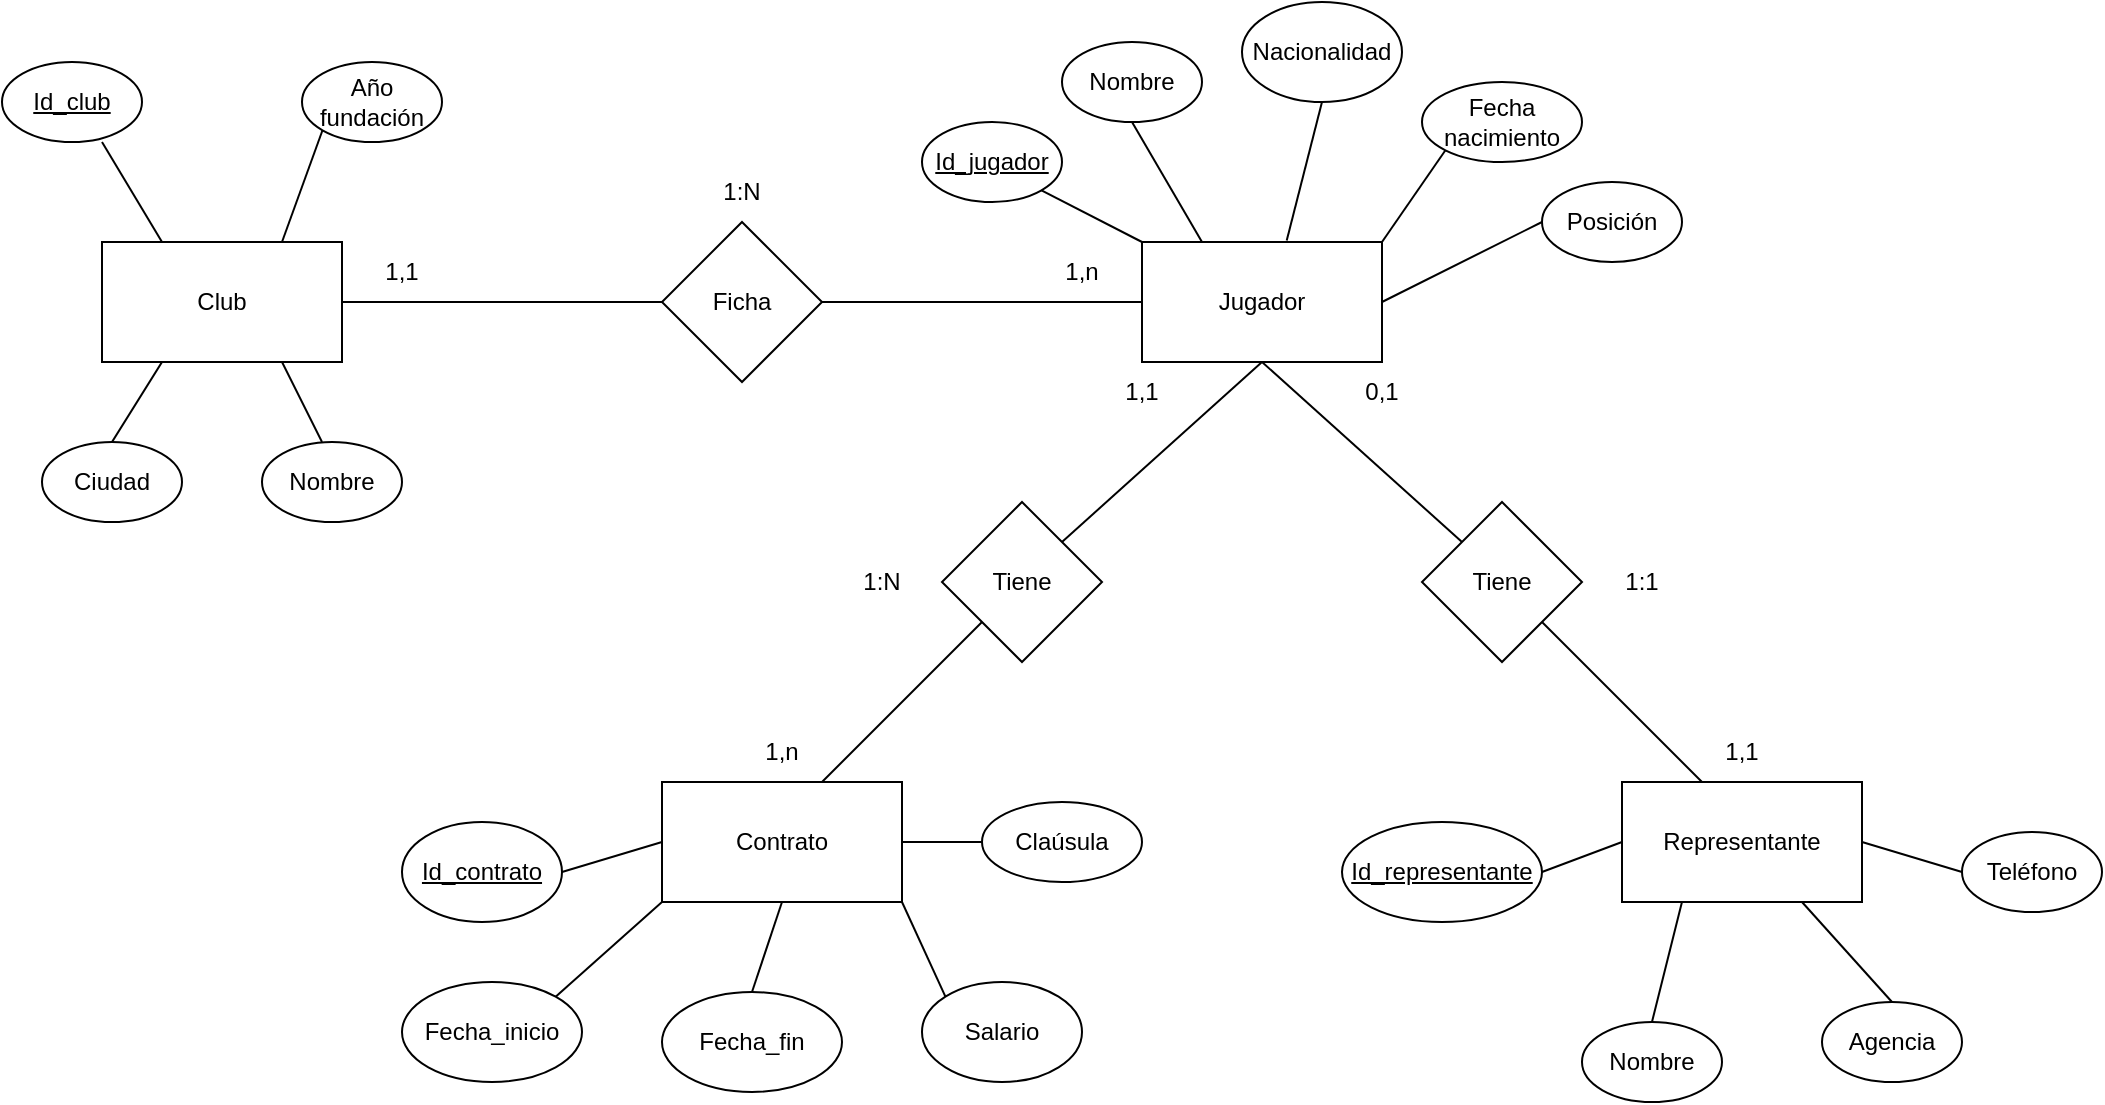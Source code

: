 <mxfile version="26.2.14">
  <diagram name="Page-1" id="Kd1f8BiyaGHDH_bkCPOl">
    <mxGraphModel dx="1042" dy="1708" grid="1" gridSize="10" guides="1" tooltips="1" connect="1" arrows="1" fold="1" page="1" pageScale="1" pageWidth="850" pageHeight="1100" math="0" shadow="0">
      <root>
        <mxCell id="0" />
        <mxCell id="1" parent="0" />
        <mxCell id="xIH52yLggPmZqak9ez1h-1" value="Club" style="rounded=0;whiteSpace=wrap;html=1;" parent="1" vertex="1">
          <mxGeometry x="80" y="50" width="120" height="60" as="geometry" />
        </mxCell>
        <mxCell id="xIH52yLggPmZqak9ez1h-2" value="Jugador" style="rounded=0;whiteSpace=wrap;html=1;" parent="1" vertex="1">
          <mxGeometry x="600" y="50" width="120" height="60" as="geometry" />
        </mxCell>
        <mxCell id="xIH52yLggPmZqak9ez1h-3" value="Contrato" style="rounded=0;whiteSpace=wrap;html=1;" parent="1" vertex="1">
          <mxGeometry x="360" y="320" width="120" height="60" as="geometry" />
        </mxCell>
        <mxCell id="xIH52yLggPmZqak9ez1h-4" value="Representante" style="rounded=0;whiteSpace=wrap;html=1;" parent="1" vertex="1">
          <mxGeometry x="840" y="320" width="120" height="60" as="geometry" />
        </mxCell>
        <mxCell id="xIH52yLggPmZqak9ez1h-5" value="" style="endArrow=none;html=1;rounded=0;exitX=1;exitY=0.5;exitDx=0;exitDy=0;" parent="1" source="xIH52yLggPmZqak9ez1h-1" edge="1">
          <mxGeometry width="50" height="50" relative="1" as="geometry">
            <mxPoint x="400" y="340" as="sourcePoint" />
            <mxPoint x="360" y="80" as="targetPoint" />
          </mxGeometry>
        </mxCell>
        <mxCell id="xIH52yLggPmZqak9ez1h-6" value="Ficha" style="rhombus;whiteSpace=wrap;html=1;" parent="1" vertex="1">
          <mxGeometry x="360" y="40" width="80" height="80" as="geometry" />
        </mxCell>
        <mxCell id="xIH52yLggPmZqak9ez1h-7" value="" style="endArrow=none;html=1;rounded=0;exitX=1;exitY=0.5;exitDx=0;exitDy=0;" parent="1" source="xIH52yLggPmZqak9ez1h-6" edge="1">
          <mxGeometry width="50" height="50" relative="1" as="geometry">
            <mxPoint x="400" y="340" as="sourcePoint" />
            <mxPoint x="600" y="80" as="targetPoint" />
          </mxGeometry>
        </mxCell>
        <mxCell id="xIH52yLggPmZqak9ez1h-8" value="" style="endArrow=none;html=1;rounded=0;entryX=0.5;entryY=1;entryDx=0;entryDy=0;" parent="1" target="xIH52yLggPmZqak9ez1h-2" edge="1">
          <mxGeometry width="50" height="50" relative="1" as="geometry">
            <mxPoint x="560" y="200" as="sourcePoint" />
            <mxPoint x="450" y="290" as="targetPoint" />
          </mxGeometry>
        </mxCell>
        <mxCell id="xIH52yLggPmZqak9ez1h-9" value="" style="endArrow=none;html=1;rounded=0;entryX=0.5;entryY=1;entryDx=0;entryDy=0;" parent="1" target="xIH52yLggPmZqak9ez1h-2" edge="1">
          <mxGeometry width="50" height="50" relative="1" as="geometry">
            <mxPoint x="760" y="200" as="sourcePoint" />
            <mxPoint x="450" y="290" as="targetPoint" />
          </mxGeometry>
        </mxCell>
        <mxCell id="xIH52yLggPmZqak9ez1h-10" value="Tiene" style="rhombus;whiteSpace=wrap;html=1;" parent="1" vertex="1">
          <mxGeometry x="500" y="180" width="80" height="80" as="geometry" />
        </mxCell>
        <mxCell id="xIH52yLggPmZqak9ez1h-11" value="Tiene" style="rhombus;whiteSpace=wrap;html=1;" parent="1" vertex="1">
          <mxGeometry x="740" y="180" width="80" height="80" as="geometry" />
        </mxCell>
        <mxCell id="xIH52yLggPmZqak9ez1h-12" value="" style="endArrow=none;html=1;rounded=0;entryX=0;entryY=1;entryDx=0;entryDy=0;" parent="1" target="xIH52yLggPmZqak9ez1h-10" edge="1">
          <mxGeometry width="50" height="50" relative="1" as="geometry">
            <mxPoint x="440" y="320" as="sourcePoint" />
            <mxPoint x="550" y="310" as="targetPoint" />
          </mxGeometry>
        </mxCell>
        <mxCell id="xIH52yLggPmZqak9ez1h-13" value="" style="endArrow=none;html=1;rounded=0;entryX=1;entryY=1;entryDx=0;entryDy=0;" parent="1" target="xIH52yLggPmZqak9ez1h-11" edge="1">
          <mxGeometry width="50" height="50" relative="1" as="geometry">
            <mxPoint x="880" y="320" as="sourcePoint" />
            <mxPoint x="550" y="310" as="targetPoint" />
          </mxGeometry>
        </mxCell>
        <mxCell id="xIH52yLggPmZqak9ez1h-14" value="" style="endArrow=none;html=1;rounded=0;entryX=0.25;entryY=0;entryDx=0;entryDy=0;" parent="1" target="xIH52yLggPmZqak9ez1h-1" edge="1">
          <mxGeometry width="50" height="50" relative="1" as="geometry">
            <mxPoint x="80" as="sourcePoint" />
            <mxPoint x="550" y="240" as="targetPoint" />
          </mxGeometry>
        </mxCell>
        <mxCell id="xIH52yLggPmZqak9ez1h-15" value="&lt;u&gt;Id_club&lt;/u&gt;" style="ellipse;whiteSpace=wrap;html=1;" parent="1" vertex="1">
          <mxGeometry x="30" y="-40" width="70" height="40" as="geometry" />
        </mxCell>
        <mxCell id="xIH52yLggPmZqak9ez1h-16" value="Ciudad" style="ellipse;whiteSpace=wrap;html=1;" parent="1" vertex="1">
          <mxGeometry x="50" y="150" width="70" height="40" as="geometry" />
        </mxCell>
        <mxCell id="xIH52yLggPmZqak9ez1h-17" value="Año fundación" style="ellipse;whiteSpace=wrap;html=1;" parent="1" vertex="1">
          <mxGeometry x="180" y="-40" width="70" height="40" as="geometry" />
        </mxCell>
        <mxCell id="xIH52yLggPmZqak9ez1h-18" value="&lt;u&gt;Id_contrato&lt;/u&gt;" style="ellipse;whiteSpace=wrap;html=1;" parent="1" vertex="1">
          <mxGeometry x="230" y="340" width="80" height="50" as="geometry" />
        </mxCell>
        <mxCell id="xIH52yLggPmZqak9ez1h-19" value="" style="endArrow=none;html=1;rounded=0;exitX=0.25;exitY=1;exitDx=0;exitDy=0;entryX=0.5;entryY=0;entryDx=0;entryDy=0;" parent="1" source="xIH52yLggPmZqak9ez1h-1" target="xIH52yLggPmZqak9ez1h-16" edge="1">
          <mxGeometry width="50" height="50" relative="1" as="geometry">
            <mxPoint x="640" y="220" as="sourcePoint" />
            <mxPoint x="90" y="160" as="targetPoint" />
          </mxGeometry>
        </mxCell>
        <mxCell id="xIH52yLggPmZqak9ez1h-20" value="" style="endArrow=none;html=1;rounded=0;exitX=0.75;exitY=0;exitDx=0;exitDy=0;entryX=0;entryY=1;entryDx=0;entryDy=0;" parent="1" source="xIH52yLggPmZqak9ez1h-1" target="xIH52yLggPmZqak9ez1h-17" edge="1">
          <mxGeometry width="50" height="50" relative="1" as="geometry">
            <mxPoint x="590" y="200" as="sourcePoint" />
            <mxPoint x="200" y="-10" as="targetPoint" />
          </mxGeometry>
        </mxCell>
        <mxCell id="xIH52yLggPmZqak9ez1h-21" value="" style="endArrow=none;html=1;rounded=0;entryX=0.75;entryY=1;entryDx=0;entryDy=0;" parent="1" target="xIH52yLggPmZqak9ez1h-1" edge="1">
          <mxGeometry width="50" height="50" relative="1" as="geometry">
            <mxPoint x="190" y="150" as="sourcePoint" />
            <mxPoint x="640" y="150" as="targetPoint" />
          </mxGeometry>
        </mxCell>
        <mxCell id="xIH52yLggPmZqak9ez1h-22" value="&lt;u&gt;Id_jugador&lt;/u&gt;" style="ellipse;whiteSpace=wrap;html=1;" parent="1" vertex="1">
          <mxGeometry x="490" y="-10" width="70" height="40" as="geometry" />
        </mxCell>
        <mxCell id="xIH52yLggPmZqak9ez1h-23" value="Nombre" style="ellipse;whiteSpace=wrap;html=1;" parent="1" vertex="1">
          <mxGeometry x="160" y="150" width="70" height="40" as="geometry" />
        </mxCell>
        <mxCell id="xIH52yLggPmZqak9ez1h-24" value="Fecha nacimiento" style="ellipse;whiteSpace=wrap;html=1;" parent="1" vertex="1">
          <mxGeometry x="740" y="-30" width="80" height="40" as="geometry" />
        </mxCell>
        <mxCell id="xIH52yLggPmZqak9ez1h-26" value="Fecha_fin" style="ellipse;whiteSpace=wrap;html=1;" parent="1" vertex="1">
          <mxGeometry x="360" y="425" width="90" height="50" as="geometry" />
        </mxCell>
        <mxCell id="xIH52yLggPmZqak9ez1h-27" value="Posición" style="ellipse;whiteSpace=wrap;html=1;" parent="1" vertex="1">
          <mxGeometry x="800" y="20" width="70" height="40" as="geometry" />
        </mxCell>
        <mxCell id="xIH52yLggPmZqak9ez1h-28" value="Nombre" style="ellipse;whiteSpace=wrap;html=1;" parent="1" vertex="1">
          <mxGeometry x="560" y="-50" width="70" height="40" as="geometry" />
        </mxCell>
        <mxCell id="xIH52yLggPmZqak9ez1h-32" value="Nacionalidad" style="ellipse;whiteSpace=wrap;html=1;" parent="1" vertex="1">
          <mxGeometry x="650" y="-70" width="80" height="50" as="geometry" />
        </mxCell>
        <mxCell id="xIH52yLggPmZqak9ez1h-34" value="Fecha_inicio" style="ellipse;whiteSpace=wrap;html=1;" parent="1" vertex="1">
          <mxGeometry x="230" y="420" width="90" height="50" as="geometry" />
        </mxCell>
        <mxCell id="xIH52yLggPmZqak9ez1h-35" value="Claúsula" style="ellipse;whiteSpace=wrap;html=1;" parent="1" vertex="1">
          <mxGeometry x="520" y="330" width="80" height="40" as="geometry" />
        </mxCell>
        <mxCell id="xIH52yLggPmZqak9ez1h-36" value="Salario" style="ellipse;whiteSpace=wrap;html=1;" parent="1" vertex="1">
          <mxGeometry x="490" y="420" width="80" height="50" as="geometry" />
        </mxCell>
        <mxCell id="xIH52yLggPmZqak9ez1h-37" value="Agencia" style="ellipse;whiteSpace=wrap;html=1;" parent="1" vertex="1">
          <mxGeometry x="940" y="430" width="70" height="40" as="geometry" />
        </mxCell>
        <mxCell id="xIH52yLggPmZqak9ez1h-38" value="Nombre" style="ellipse;whiteSpace=wrap;html=1;" parent="1" vertex="1">
          <mxGeometry x="820" y="440" width="70" height="40" as="geometry" />
        </mxCell>
        <mxCell id="xIH52yLggPmZqak9ez1h-39" value="Teléfono" style="ellipse;whiteSpace=wrap;html=1;" parent="1" vertex="1">
          <mxGeometry x="1010" y="345" width="70" height="40" as="geometry" />
        </mxCell>
        <mxCell id="xIH52yLggPmZqak9ez1h-41" value="&lt;u&gt;Id_representante&lt;/u&gt;" style="ellipse;whiteSpace=wrap;html=1;" parent="1" vertex="1">
          <mxGeometry x="700" y="340" width="100" height="50" as="geometry" />
        </mxCell>
        <mxCell id="xIH52yLggPmZqak9ez1h-42" value="" style="endArrow=none;html=1;rounded=0;entryX=0;entryY=0;entryDx=0;entryDy=0;exitX=1;exitY=1;exitDx=0;exitDy=0;" parent="1" source="xIH52yLggPmZqak9ez1h-22" target="xIH52yLggPmZqak9ez1h-2" edge="1">
          <mxGeometry width="50" height="50" relative="1" as="geometry">
            <mxPoint x="580" y="300" as="sourcePoint" />
            <mxPoint x="630" y="250" as="targetPoint" />
          </mxGeometry>
        </mxCell>
        <mxCell id="xIH52yLggPmZqak9ez1h-43" value="" style="endArrow=none;html=1;rounded=0;entryX=0.5;entryY=1;entryDx=0;entryDy=0;exitX=0.25;exitY=0;exitDx=0;exitDy=0;" parent="1" source="xIH52yLggPmZqak9ez1h-2" target="xIH52yLggPmZqak9ez1h-28" edge="1">
          <mxGeometry width="50" height="50" relative="1" as="geometry">
            <mxPoint x="580" y="300" as="sourcePoint" />
            <mxPoint x="630" y="250" as="targetPoint" />
          </mxGeometry>
        </mxCell>
        <mxCell id="xIH52yLggPmZqak9ez1h-44" value="" style="endArrow=none;html=1;rounded=0;entryX=0.5;entryY=1;entryDx=0;entryDy=0;exitX=0.603;exitY=-0.013;exitDx=0;exitDy=0;exitPerimeter=0;" parent="1" source="xIH52yLggPmZqak9ez1h-2" target="xIH52yLggPmZqak9ez1h-32" edge="1">
          <mxGeometry width="50" height="50" relative="1" as="geometry">
            <mxPoint x="580" y="300" as="sourcePoint" />
            <mxPoint x="630" y="250" as="targetPoint" />
          </mxGeometry>
        </mxCell>
        <mxCell id="xIH52yLggPmZqak9ez1h-45" value="" style="endArrow=none;html=1;rounded=0;entryX=0;entryY=1;entryDx=0;entryDy=0;exitX=1;exitY=0;exitDx=0;exitDy=0;" parent="1" source="xIH52yLggPmZqak9ez1h-2" target="xIH52yLggPmZqak9ez1h-24" edge="1">
          <mxGeometry width="50" height="50" relative="1" as="geometry">
            <mxPoint x="580" y="300" as="sourcePoint" />
            <mxPoint x="630" y="250" as="targetPoint" />
          </mxGeometry>
        </mxCell>
        <mxCell id="xIH52yLggPmZqak9ez1h-46" value="" style="endArrow=none;html=1;rounded=0;exitX=1;exitY=0.5;exitDx=0;exitDy=0;entryX=0;entryY=0.5;entryDx=0;entryDy=0;" parent="1" source="xIH52yLggPmZqak9ez1h-2" target="xIH52yLggPmZqak9ez1h-27" edge="1">
          <mxGeometry width="50" height="50" relative="1" as="geometry">
            <mxPoint x="590" y="310" as="sourcePoint" />
            <mxPoint x="640" y="260" as="targetPoint" />
          </mxGeometry>
        </mxCell>
        <mxCell id="xIH52yLggPmZqak9ez1h-47" value="" style="endArrow=none;html=1;rounded=0;entryX=1;entryY=0.5;entryDx=0;entryDy=0;exitX=0;exitY=0.5;exitDx=0;exitDy=0;" parent="1" source="xIH52yLggPmZqak9ez1h-39" target="xIH52yLggPmZqak9ez1h-4" edge="1">
          <mxGeometry width="50" height="50" relative="1" as="geometry">
            <mxPoint x="600" y="320" as="sourcePoint" />
            <mxPoint x="650" y="270" as="targetPoint" />
          </mxGeometry>
        </mxCell>
        <mxCell id="xIH52yLggPmZqak9ez1h-48" value="" style="endArrow=none;html=1;rounded=0;exitX=0.75;exitY=1;exitDx=0;exitDy=0;entryX=0.5;entryY=0;entryDx=0;entryDy=0;" parent="1" source="xIH52yLggPmZqak9ez1h-4" target="xIH52yLggPmZqak9ez1h-37" edge="1">
          <mxGeometry width="50" height="50" relative="1" as="geometry">
            <mxPoint x="610" y="330" as="sourcePoint" />
            <mxPoint x="660" y="280" as="targetPoint" />
          </mxGeometry>
        </mxCell>
        <mxCell id="xIH52yLggPmZqak9ez1h-49" value="" style="endArrow=none;html=1;rounded=0;entryX=0.5;entryY=0;entryDx=0;entryDy=0;exitX=0.25;exitY=1;exitDx=0;exitDy=0;" parent="1" source="xIH52yLggPmZqak9ez1h-4" target="xIH52yLggPmZqak9ez1h-38" edge="1">
          <mxGeometry width="50" height="50" relative="1" as="geometry">
            <mxPoint x="620" y="340" as="sourcePoint" />
            <mxPoint x="670" y="290" as="targetPoint" />
          </mxGeometry>
        </mxCell>
        <mxCell id="xIH52yLggPmZqak9ez1h-50" value="" style="endArrow=none;html=1;rounded=0;exitX=1;exitY=0.5;exitDx=0;exitDy=0;entryX=0;entryY=0.5;entryDx=0;entryDy=0;" parent="1" source="xIH52yLggPmZqak9ez1h-41" target="xIH52yLggPmZqak9ez1h-4" edge="1">
          <mxGeometry width="50" height="50" relative="1" as="geometry">
            <mxPoint x="630" y="350" as="sourcePoint" />
            <mxPoint x="680" y="300" as="targetPoint" />
          </mxGeometry>
        </mxCell>
        <mxCell id="xIH52yLggPmZqak9ez1h-51" value="" style="endArrow=none;html=1;rounded=0;exitX=1;exitY=0.5;exitDx=0;exitDy=0;entryX=0;entryY=0.5;entryDx=0;entryDy=0;" parent="1" source="xIH52yLggPmZqak9ez1h-3" target="xIH52yLggPmZqak9ez1h-35" edge="1">
          <mxGeometry width="50" height="50" relative="1" as="geometry">
            <mxPoint x="640" y="360" as="sourcePoint" />
            <mxPoint x="690" y="310" as="targetPoint" />
          </mxGeometry>
        </mxCell>
        <mxCell id="xIH52yLggPmZqak9ez1h-52" value="" style="endArrow=none;html=1;rounded=0;exitX=1;exitY=1;exitDx=0;exitDy=0;entryX=0;entryY=0;entryDx=0;entryDy=0;" parent="1" source="xIH52yLggPmZqak9ez1h-3" target="xIH52yLggPmZqak9ez1h-36" edge="1">
          <mxGeometry width="50" height="50" relative="1" as="geometry">
            <mxPoint x="650" y="370" as="sourcePoint" />
            <mxPoint x="700" y="320" as="targetPoint" />
          </mxGeometry>
        </mxCell>
        <mxCell id="xIH52yLggPmZqak9ez1h-53" value="" style="endArrow=none;html=1;rounded=0;exitX=0.5;exitY=1;exitDx=0;exitDy=0;entryX=0.5;entryY=0;entryDx=0;entryDy=0;" parent="1" source="xIH52yLggPmZqak9ez1h-3" target="xIH52yLggPmZqak9ez1h-26" edge="1">
          <mxGeometry width="50" height="50" relative="1" as="geometry">
            <mxPoint x="660" y="380" as="sourcePoint" />
            <mxPoint x="710" y="330" as="targetPoint" />
          </mxGeometry>
        </mxCell>
        <mxCell id="xIH52yLggPmZqak9ez1h-54" value="" style="endArrow=none;html=1;rounded=0;exitX=0;exitY=1;exitDx=0;exitDy=0;entryX=1;entryY=0;entryDx=0;entryDy=0;" parent="1" source="xIH52yLggPmZqak9ez1h-3" target="xIH52yLggPmZqak9ez1h-34" edge="1">
          <mxGeometry width="50" height="50" relative="1" as="geometry">
            <mxPoint x="670" y="390" as="sourcePoint" />
            <mxPoint x="720" y="340" as="targetPoint" />
          </mxGeometry>
        </mxCell>
        <mxCell id="xIH52yLggPmZqak9ez1h-55" value="" style="endArrow=none;html=1;rounded=0;exitX=1;exitY=0.5;exitDx=0;exitDy=0;entryX=0;entryY=0.5;entryDx=0;entryDy=0;" parent="1" source="xIH52yLggPmZqak9ez1h-18" target="xIH52yLggPmZqak9ez1h-3" edge="1">
          <mxGeometry width="50" height="50" relative="1" as="geometry">
            <mxPoint x="580" y="300" as="sourcePoint" />
            <mxPoint x="630" y="250" as="targetPoint" />
          </mxGeometry>
        </mxCell>
        <mxCell id="xIH52yLggPmZqak9ez1h-56" value="1:1" style="text;html=1;align=center;verticalAlign=middle;whiteSpace=wrap;rounded=0;" parent="1" vertex="1">
          <mxGeometry x="820" y="205" width="60" height="30" as="geometry" />
        </mxCell>
        <mxCell id="xIH52yLggPmZqak9ez1h-57" value="1:N" style="text;html=1;align=center;verticalAlign=middle;whiteSpace=wrap;rounded=0;" parent="1" vertex="1">
          <mxGeometry x="440" y="205" width="60" height="30" as="geometry" />
        </mxCell>
        <mxCell id="xIH52yLggPmZqak9ez1h-58" value="1,1" style="text;html=1;align=center;verticalAlign=middle;whiteSpace=wrap;rounded=0;" parent="1" vertex="1">
          <mxGeometry x="870" y="290" width="60" height="30" as="geometry" />
        </mxCell>
        <mxCell id="xIH52yLggPmZqak9ez1h-59" value="1,n" style="text;html=1;align=center;verticalAlign=middle;whiteSpace=wrap;rounded=0;" parent="1" vertex="1">
          <mxGeometry x="390" y="290" width="60" height="30" as="geometry" />
        </mxCell>
        <mxCell id="xIH52yLggPmZqak9ez1h-60" value="0,1" style="text;html=1;align=center;verticalAlign=middle;whiteSpace=wrap;rounded=0;" parent="1" vertex="1">
          <mxGeometry x="690" y="110" width="60" height="30" as="geometry" />
        </mxCell>
        <mxCell id="xIH52yLggPmZqak9ez1h-61" value="1,1" style="text;html=1;align=center;verticalAlign=middle;whiteSpace=wrap;rounded=0;" parent="1" vertex="1">
          <mxGeometry x="570" y="110" width="60" height="30" as="geometry" />
        </mxCell>
        <mxCell id="xIH52yLggPmZqak9ez1h-62" value="1:N" style="text;html=1;align=center;verticalAlign=middle;whiteSpace=wrap;rounded=0;" parent="1" vertex="1">
          <mxGeometry x="370" y="10" width="60" height="30" as="geometry" />
        </mxCell>
        <mxCell id="xIH52yLggPmZqak9ez1h-63" value="1,n" style="text;html=1;align=center;verticalAlign=middle;whiteSpace=wrap;rounded=0;" parent="1" vertex="1">
          <mxGeometry x="540" y="50" width="60" height="30" as="geometry" />
        </mxCell>
        <mxCell id="xIH52yLggPmZqak9ez1h-64" value="1,1" style="text;html=1;align=center;verticalAlign=middle;whiteSpace=wrap;rounded=0;" parent="1" vertex="1">
          <mxGeometry x="200" y="50" width="60" height="30" as="geometry" />
        </mxCell>
      </root>
    </mxGraphModel>
  </diagram>
</mxfile>

